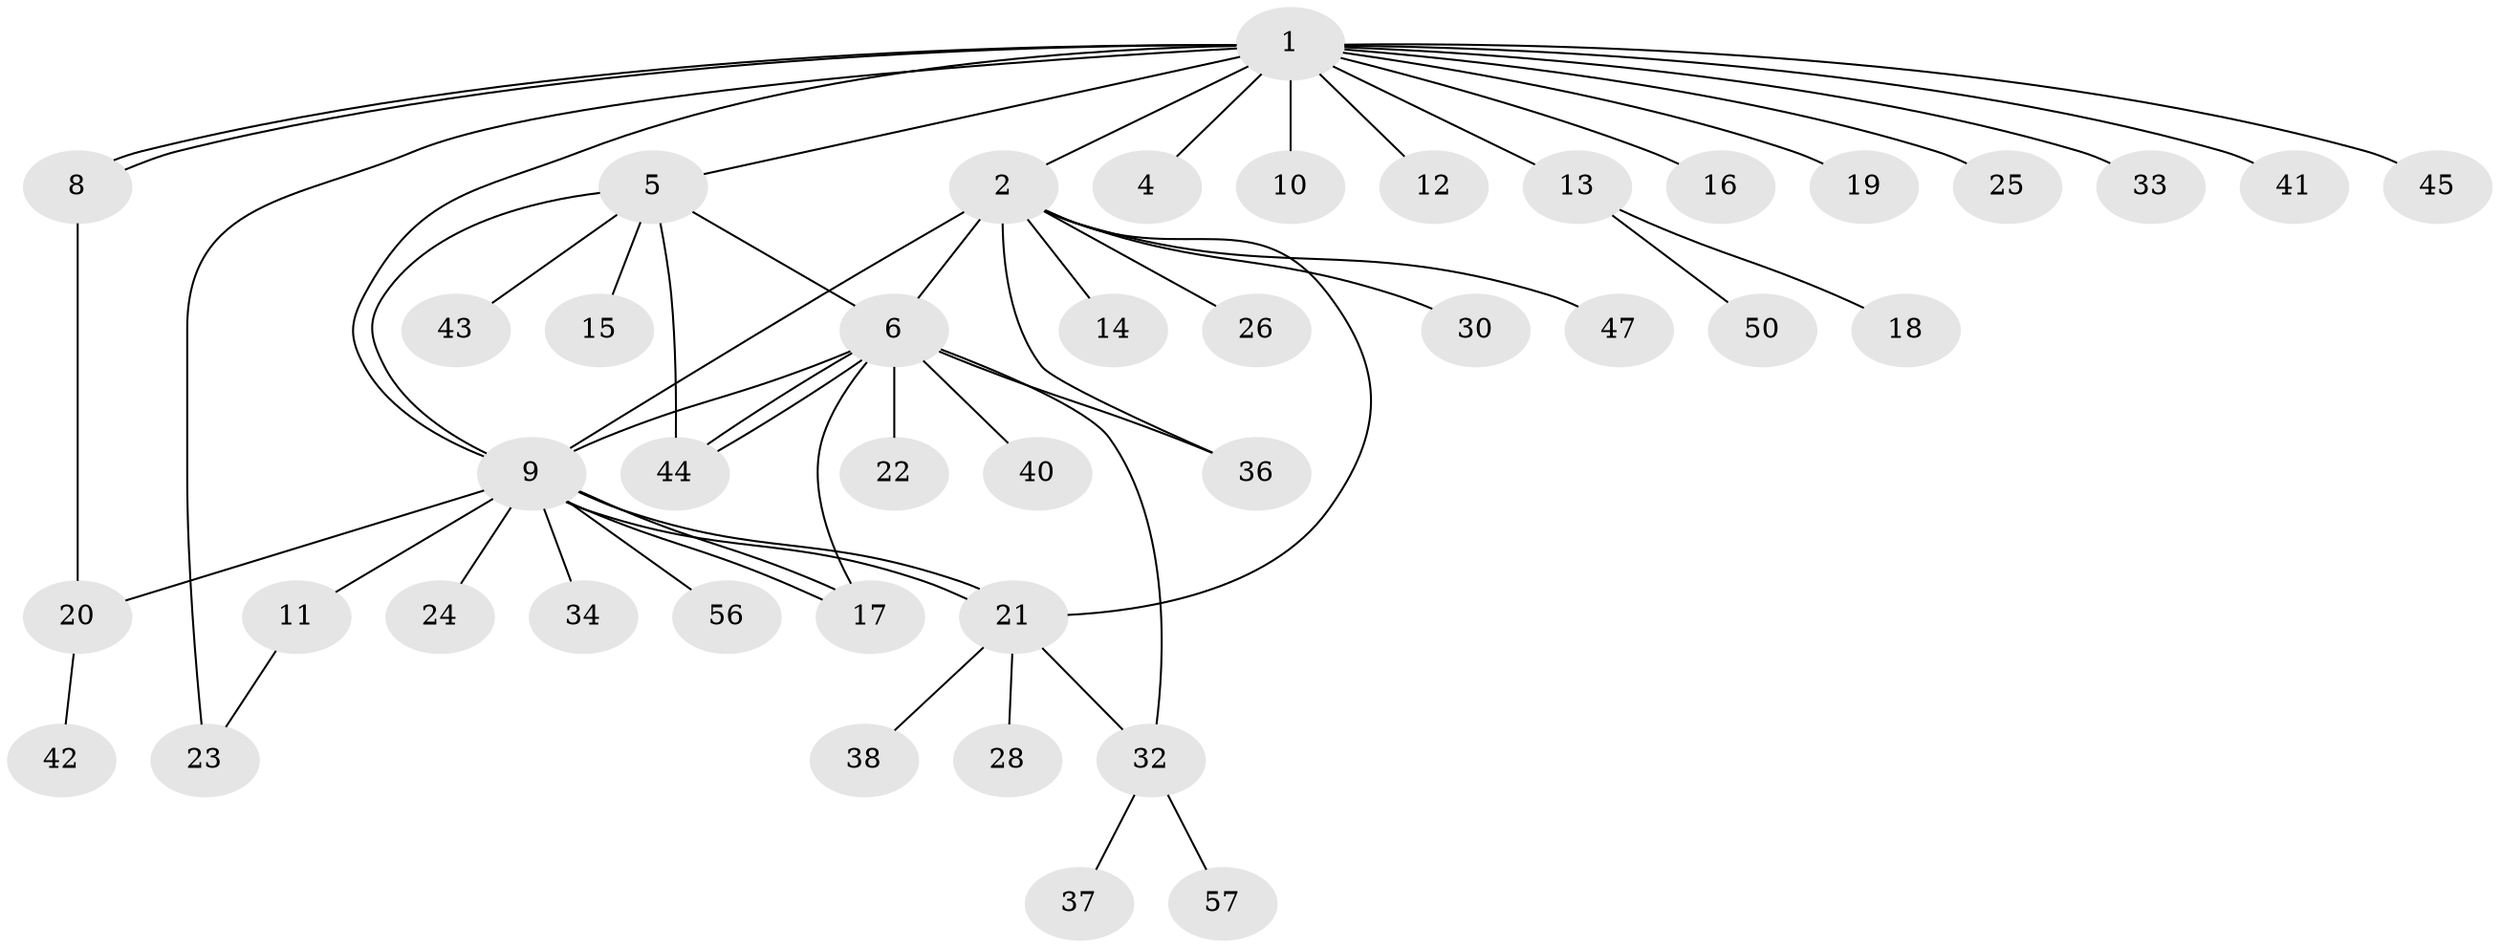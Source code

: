// Generated by graph-tools (version 1.1) at 2025/52/02/27/25 19:52:00]
// undirected, 42 vertices, 56 edges
graph export_dot {
graph [start="1"]
  node [color=gray90,style=filled];
  1 [super="+3"];
  2 [super="+53"];
  4;
  5 [super="+7"];
  6 [super="+35"];
  8;
  9 [super="+39"];
  10;
  11;
  12;
  13 [super="+29"];
  14 [super="+27"];
  15;
  16 [super="+31"];
  17;
  18;
  19;
  20 [super="+51"];
  21 [super="+54"];
  22;
  23 [super="+49"];
  24;
  25 [super="+48"];
  26;
  28;
  30;
  32 [super="+46"];
  33;
  34;
  36;
  37 [super="+52"];
  38;
  40;
  41;
  42;
  43;
  44;
  45;
  47 [super="+55"];
  50;
  56;
  57;
  1 -- 2;
  1 -- 5;
  1 -- 8;
  1 -- 8;
  1 -- 9;
  1 -- 10;
  1 -- 12;
  1 -- 13;
  1 -- 16;
  1 -- 19;
  1 -- 23 [weight=2];
  1 -- 25;
  1 -- 41;
  1 -- 4;
  1 -- 45;
  1 -- 33;
  2 -- 6;
  2 -- 9;
  2 -- 14 [weight=2];
  2 -- 21;
  2 -- 26;
  2 -- 30;
  2 -- 36;
  2 -- 47;
  5 -- 9;
  5 -- 15;
  5 -- 43;
  5 -- 44;
  5 -- 6;
  6 -- 9;
  6 -- 17;
  6 -- 22;
  6 -- 32;
  6 -- 36;
  6 -- 40;
  6 -- 44;
  6 -- 44;
  8 -- 20;
  9 -- 11;
  9 -- 17;
  9 -- 17;
  9 -- 20;
  9 -- 21;
  9 -- 21;
  9 -- 24;
  9 -- 34;
  9 -- 56;
  11 -- 23;
  13 -- 18;
  13 -- 50;
  20 -- 42;
  21 -- 28;
  21 -- 32;
  21 -- 38;
  32 -- 37;
  32 -- 57;
}
